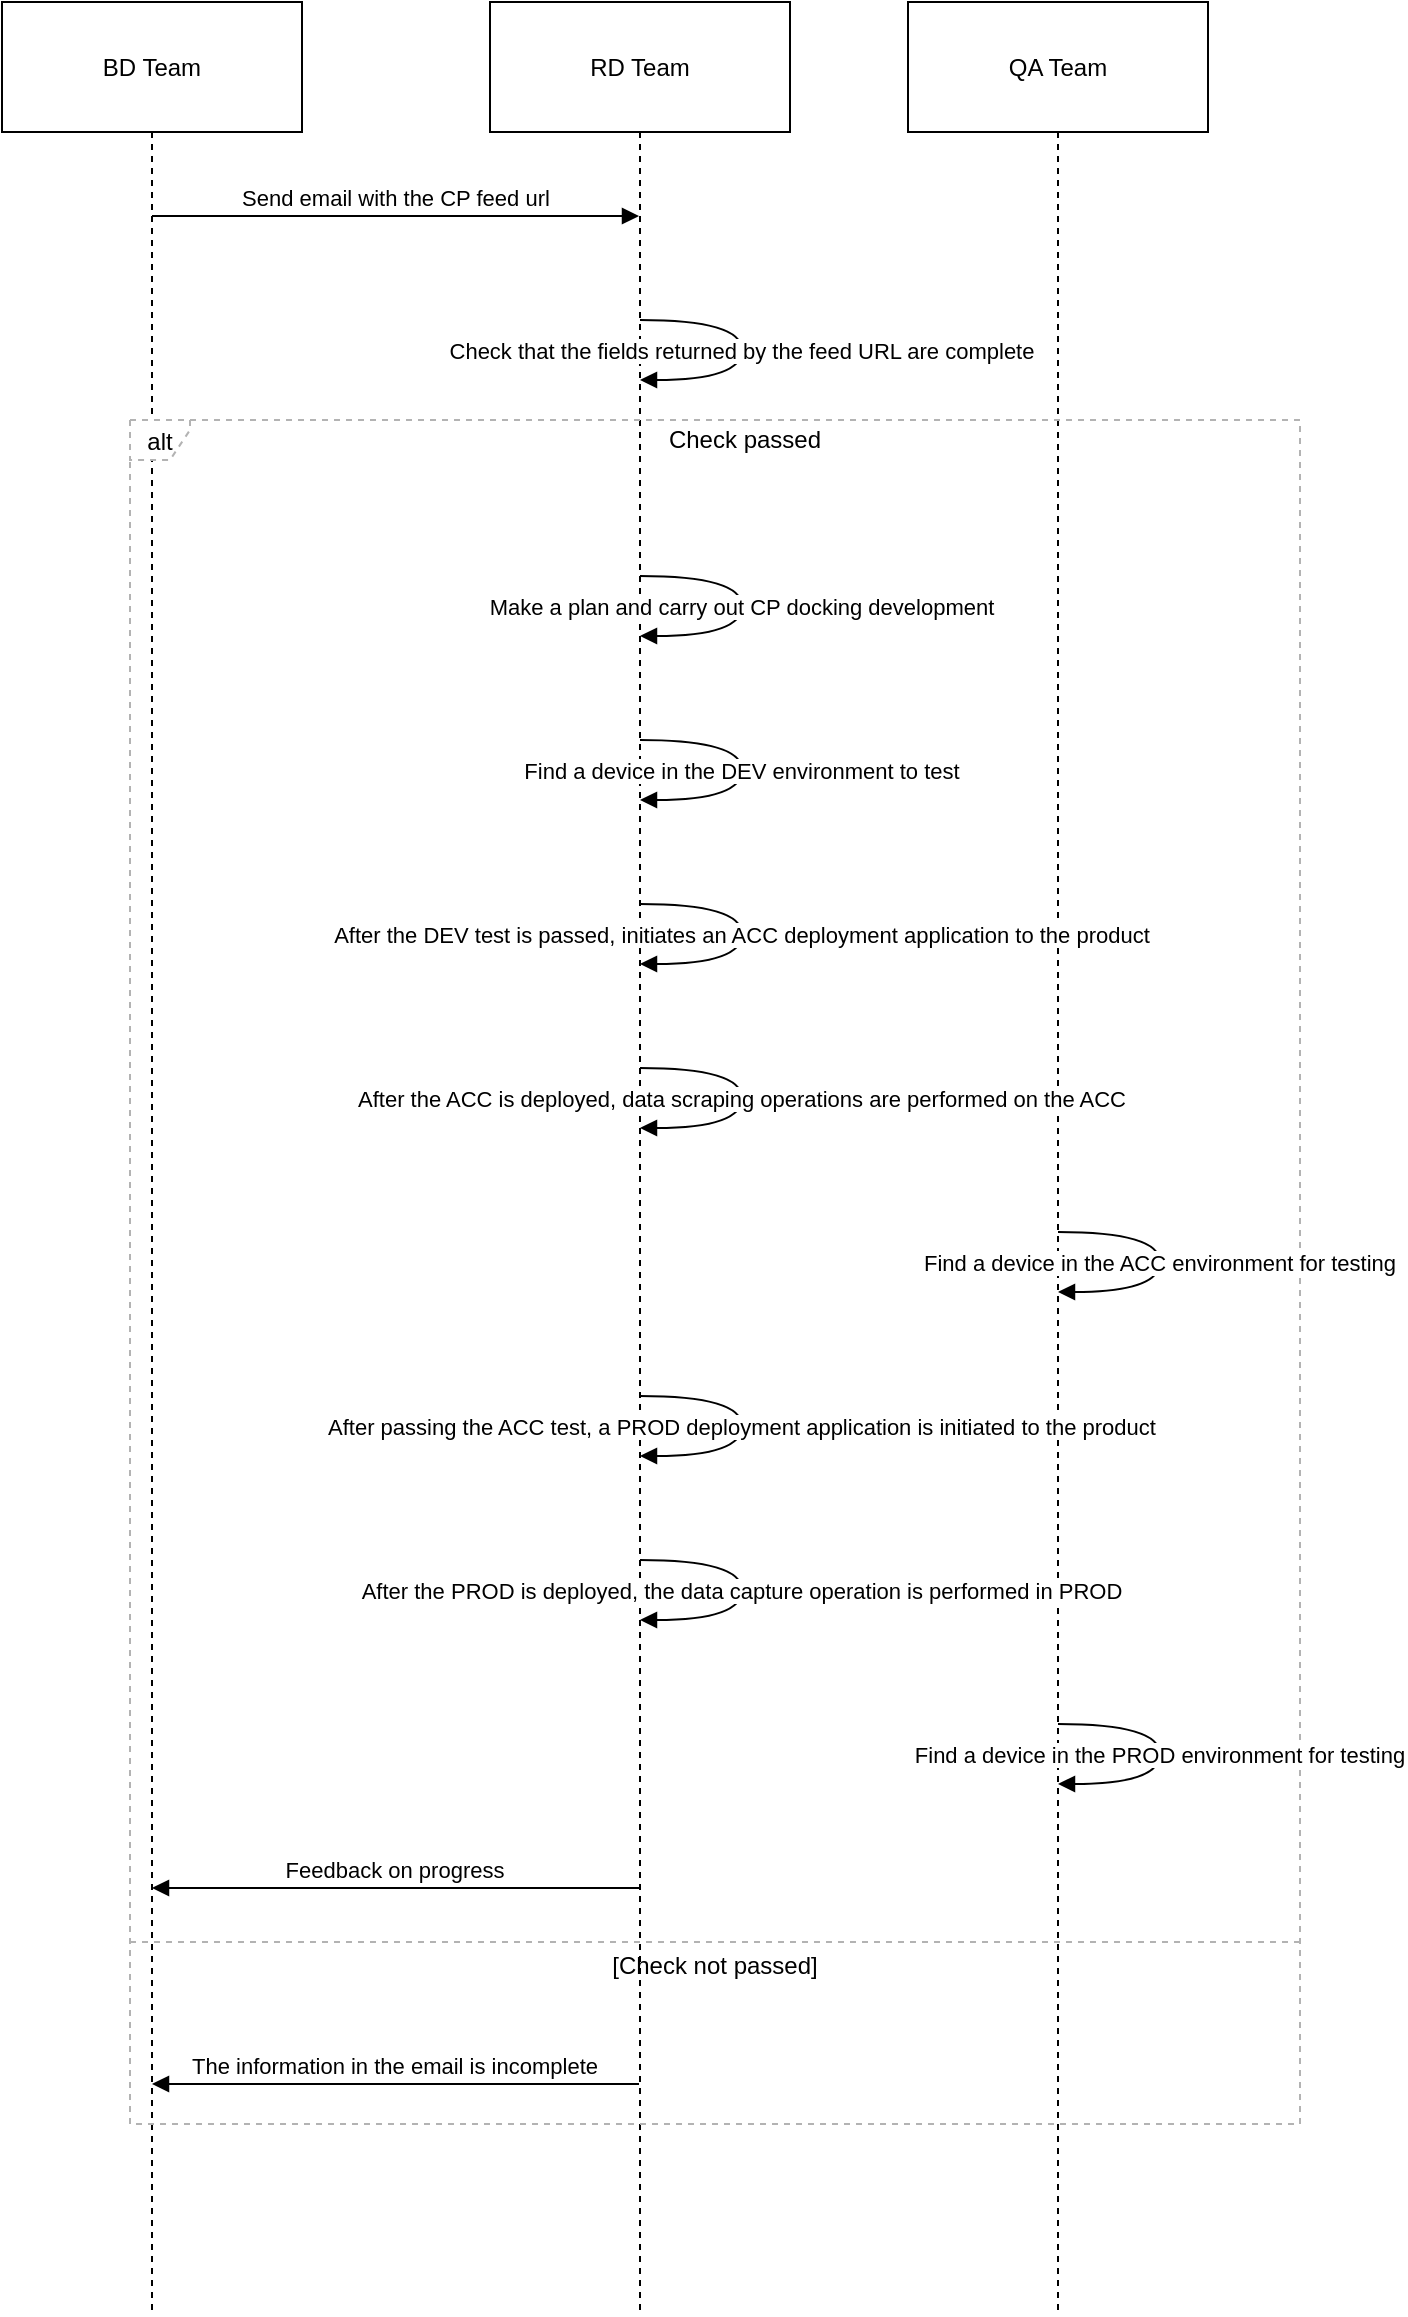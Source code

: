 <mxfile version="26.0.15">
  <diagram name="第 1 页" id="x1g4QfThPSaxT9z_EjW_">
    <mxGraphModel dx="1626" dy="755" grid="1" gridSize="10" guides="1" tooltips="1" connect="1" arrows="1" fold="1" page="1" pageScale="1" pageWidth="827" pageHeight="1169" math="0" shadow="0">
      <root>
        <mxCell id="0" />
        <mxCell id="1" parent="0" />
        <mxCell id="nWANFf-JCWplgzI0E-6u-1" value="BD Team" style="shape=umlLifeline;perimeter=lifelinePerimeter;whiteSpace=wrap;container=1;dropTarget=0;collapsible=0;recursiveResize=0;outlineConnect=0;portConstraint=eastwest;newEdgeStyle={&quot;edgeStyle&quot;:&quot;elbowEdgeStyle&quot;,&quot;elbow&quot;:&quot;vertical&quot;,&quot;curved&quot;:0,&quot;rounded&quot;:0};size=65;" vertex="1" parent="1">
          <mxGeometry x="20" y="20" width="150" height="1156" as="geometry" />
        </mxCell>
        <mxCell id="nWANFf-JCWplgzI0E-6u-2" value="RD Team" style="shape=umlLifeline;perimeter=lifelinePerimeter;whiteSpace=wrap;container=1;dropTarget=0;collapsible=0;recursiveResize=0;outlineConnect=0;portConstraint=eastwest;newEdgeStyle={&quot;edgeStyle&quot;:&quot;elbowEdgeStyle&quot;,&quot;elbow&quot;:&quot;vertical&quot;,&quot;curved&quot;:0,&quot;rounded&quot;:0};size=65;" vertex="1" parent="1">
          <mxGeometry x="264" y="20" width="150" height="1156" as="geometry" />
        </mxCell>
        <mxCell id="nWANFf-JCWplgzI0E-6u-3" value="QA Team" style="shape=umlLifeline;perimeter=lifelinePerimeter;whiteSpace=wrap;container=1;dropTarget=0;collapsible=0;recursiveResize=0;outlineConnect=0;portConstraint=eastwest;newEdgeStyle={&quot;edgeStyle&quot;:&quot;elbowEdgeStyle&quot;,&quot;elbow&quot;:&quot;vertical&quot;,&quot;curved&quot;:0,&quot;rounded&quot;:0};size=65;" vertex="1" parent="1">
          <mxGeometry x="473" y="20" width="150" height="1156" as="geometry" />
        </mxCell>
        <mxCell id="nWANFf-JCWplgzI0E-6u-4" value="alt" style="shape=umlFrame;dashed=1;pointerEvents=0;dropTarget=0;strokeColor=#B3B3B3;height=20;width=30" vertex="1" parent="1">
          <mxGeometry x="84" y="229" width="585" height="852" as="geometry" />
        </mxCell>
        <mxCell id="nWANFf-JCWplgzI0E-6u-5" value="Check passed" style="text;strokeColor=none;fillColor=none;align=center;verticalAlign=middle;whiteSpace=wrap;" vertex="1" parent="nWANFf-JCWplgzI0E-6u-4">
          <mxGeometry x="30" width="555" height="20" as="geometry" />
        </mxCell>
        <mxCell id="nWANFf-JCWplgzI0E-6u-6" value="[Check not passed]" style="shape=line;dashed=1;whiteSpace=wrap;verticalAlign=top;labelPosition=center;verticalLabelPosition=middle;align=center;strokeColor=#B3B3B3;" vertex="1" parent="nWANFf-JCWplgzI0E-6u-4">
          <mxGeometry y="759" width="585" height="4" as="geometry" />
        </mxCell>
        <mxCell id="nWANFf-JCWplgzI0E-6u-7" value="Send email with the CP feed url" style="verticalAlign=bottom;edgeStyle=elbowEdgeStyle;elbow=vertical;curved=0;rounded=0;endArrow=block;" edge="1" parent="1" source="nWANFf-JCWplgzI0E-6u-1" target="nWANFf-JCWplgzI0E-6u-2">
          <mxGeometry relative="1" as="geometry">
            <Array as="points">
              <mxPoint x="226" y="127" />
            </Array>
          </mxGeometry>
        </mxCell>
        <mxCell id="nWANFf-JCWplgzI0E-6u-8" value="Check that the fields returned by the feed URL are complete" style="curved=1;endArrow=block;rounded=0;" edge="1" parent="1" source="nWANFf-JCWplgzI0E-6u-2" target="nWANFf-JCWplgzI0E-6u-2">
          <mxGeometry relative="1" as="geometry">
            <Array as="points">
              <mxPoint x="390" y="179" />
              <mxPoint x="390" y="209" />
            </Array>
          </mxGeometry>
        </mxCell>
        <mxCell id="nWANFf-JCWplgzI0E-6u-9" value="Make a plan and carry out CP docking development" style="curved=1;endArrow=block;rounded=0;" edge="1" parent="1" source="nWANFf-JCWplgzI0E-6u-2" target="nWANFf-JCWplgzI0E-6u-2">
          <mxGeometry relative="1" as="geometry">
            <Array as="points">
              <mxPoint x="390" y="307" />
              <mxPoint x="390" y="337" />
            </Array>
          </mxGeometry>
        </mxCell>
        <mxCell id="nWANFf-JCWplgzI0E-6u-10" value="Find a device in the DEV environment to test" style="curved=1;endArrow=block;rounded=0;" edge="1" parent="1" source="nWANFf-JCWplgzI0E-6u-2" target="nWANFf-JCWplgzI0E-6u-2">
          <mxGeometry relative="1" as="geometry">
            <Array as="points">
              <mxPoint x="390" y="389" />
              <mxPoint x="390" y="419" />
            </Array>
          </mxGeometry>
        </mxCell>
        <mxCell id="nWANFf-JCWplgzI0E-6u-11" value="After the DEV test is passed, initiates an ACC deployment application to the product" style="curved=1;endArrow=block;rounded=0;" edge="1" parent="1" source="nWANFf-JCWplgzI0E-6u-2" target="nWANFf-JCWplgzI0E-6u-2">
          <mxGeometry relative="1" as="geometry">
            <Array as="points">
              <mxPoint x="390" y="471" />
              <mxPoint x="390" y="501" />
            </Array>
          </mxGeometry>
        </mxCell>
        <mxCell id="nWANFf-JCWplgzI0E-6u-12" value="After the ACC is deployed, data scraping operations are performed on the ACC" style="curved=1;endArrow=block;rounded=0;" edge="1" parent="1" source="nWANFf-JCWplgzI0E-6u-2" target="nWANFf-JCWplgzI0E-6u-2">
          <mxGeometry relative="1" as="geometry">
            <Array as="points">
              <mxPoint x="390" y="553" />
              <mxPoint x="390" y="583" />
            </Array>
          </mxGeometry>
        </mxCell>
        <mxCell id="nWANFf-JCWplgzI0E-6u-13" value="Find a device in the ACC environment for testing" style="curved=1;endArrow=block;rounded=0;" edge="1" parent="1" source="nWANFf-JCWplgzI0E-6u-3" target="nWANFf-JCWplgzI0E-6u-3">
          <mxGeometry relative="1" as="geometry">
            <Array as="points">
              <mxPoint x="599" y="635" />
              <mxPoint x="599" y="665" />
            </Array>
          </mxGeometry>
        </mxCell>
        <mxCell id="nWANFf-JCWplgzI0E-6u-14" value="After passing the ACC test, a PROD deployment application is initiated to the product" style="curved=1;endArrow=block;rounded=0;" edge="1" parent="1" source="nWANFf-JCWplgzI0E-6u-2" target="nWANFf-JCWplgzI0E-6u-2">
          <mxGeometry relative="1" as="geometry">
            <Array as="points">
              <mxPoint x="390" y="717" />
              <mxPoint x="390" y="747" />
            </Array>
          </mxGeometry>
        </mxCell>
        <mxCell id="nWANFf-JCWplgzI0E-6u-15" value="After the PROD is deployed, the data capture operation is performed in PROD" style="curved=1;endArrow=block;rounded=0;" edge="1" parent="1" source="nWANFf-JCWplgzI0E-6u-2" target="nWANFf-JCWplgzI0E-6u-2">
          <mxGeometry relative="1" as="geometry">
            <Array as="points">
              <mxPoint x="390" y="799" />
              <mxPoint x="390" y="829" />
            </Array>
          </mxGeometry>
        </mxCell>
        <mxCell id="nWANFf-JCWplgzI0E-6u-16" value="Find a device in the PROD environment for testing" style="curved=1;endArrow=block;rounded=0;" edge="1" parent="1" source="nWANFf-JCWplgzI0E-6u-3" target="nWANFf-JCWplgzI0E-6u-3">
          <mxGeometry relative="1" as="geometry">
            <Array as="points">
              <mxPoint x="599" y="881" />
              <mxPoint x="599" y="911" />
            </Array>
          </mxGeometry>
        </mxCell>
        <mxCell id="nWANFf-JCWplgzI0E-6u-17" value="Feedback on progress" style="verticalAlign=bottom;edgeStyle=elbowEdgeStyle;elbow=vertical;curved=0;rounded=0;endArrow=block;" edge="1" parent="1" source="nWANFf-JCWplgzI0E-6u-2" target="nWANFf-JCWplgzI0E-6u-1">
          <mxGeometry relative="1" as="geometry">
            <Array as="points">
              <mxPoint x="229" y="963" />
            </Array>
          </mxGeometry>
        </mxCell>
        <mxCell id="nWANFf-JCWplgzI0E-6u-18" value="The information in the email is incomplete" style="verticalAlign=bottom;edgeStyle=elbowEdgeStyle;elbow=vertical;curved=0;rounded=0;endArrow=block;" edge="1" parent="1" source="nWANFf-JCWplgzI0E-6u-2" target="nWANFf-JCWplgzI0E-6u-1">
          <mxGeometry relative="1" as="geometry">
            <Array as="points">
              <mxPoint x="229" y="1061" />
            </Array>
          </mxGeometry>
        </mxCell>
      </root>
    </mxGraphModel>
  </diagram>
</mxfile>
